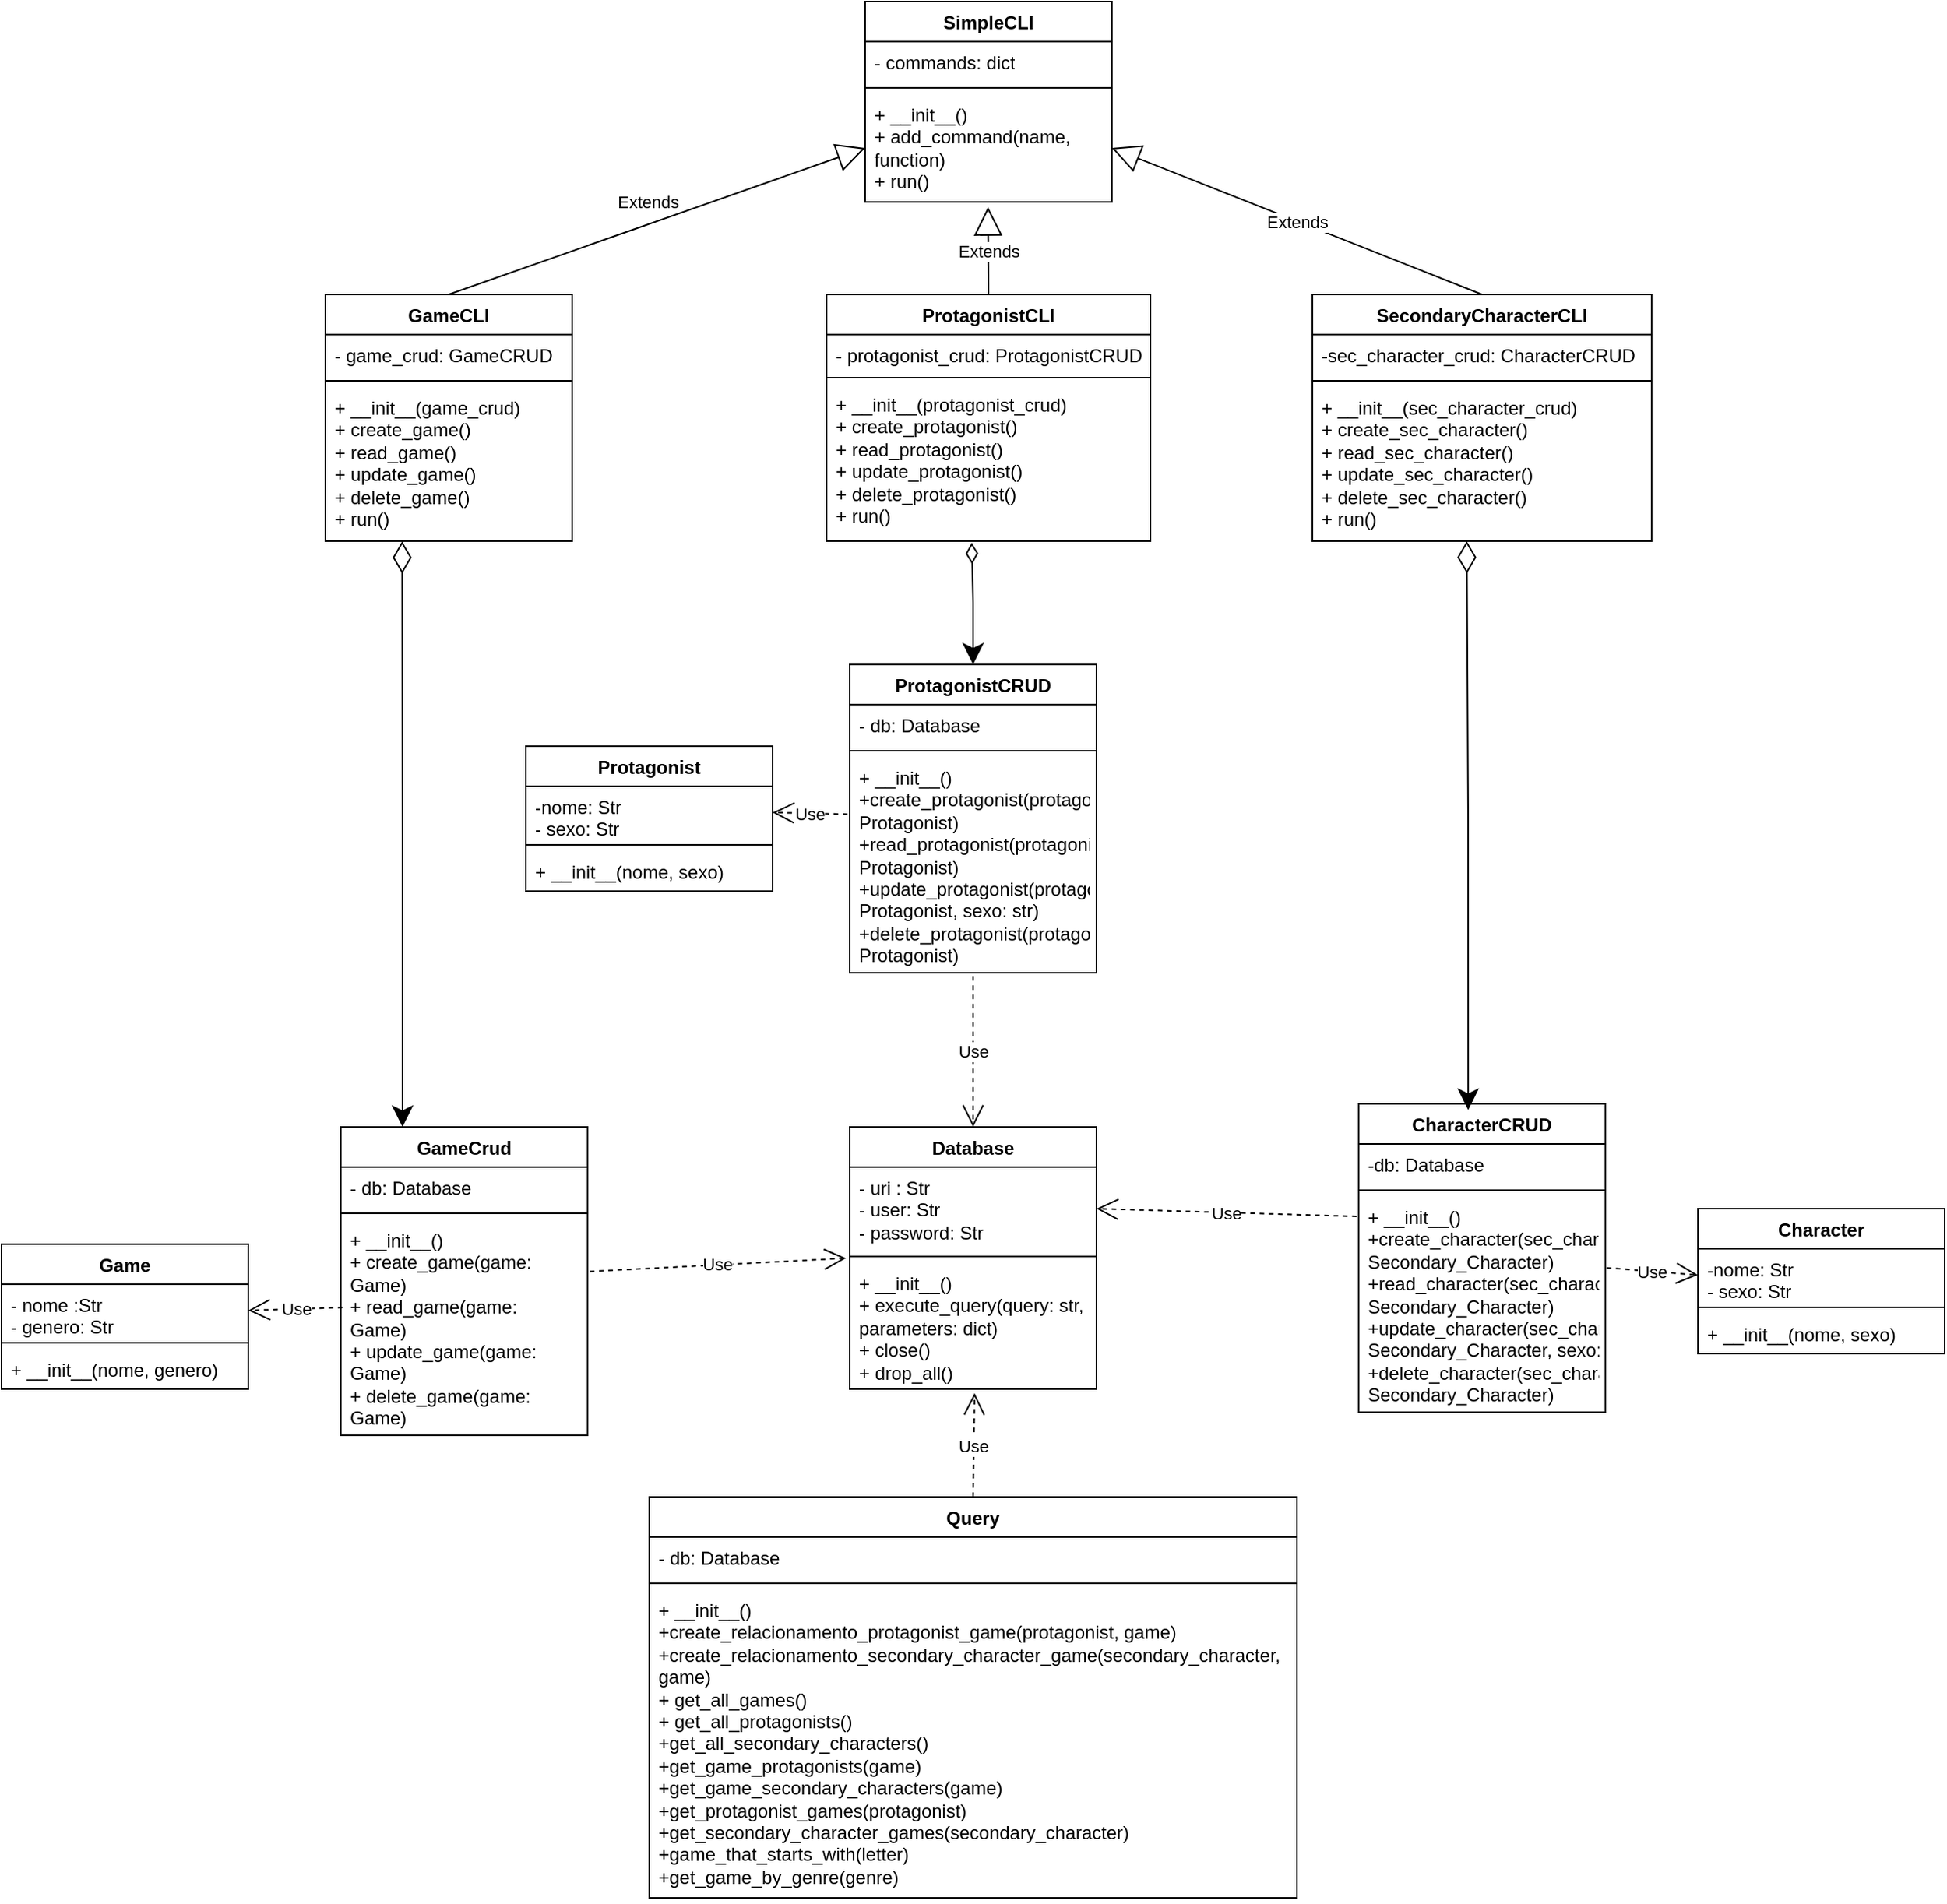 <mxfile version="24.8.6">
  <diagram name="Página-1" id="7ru8I4I3gozy9-f5SZ6r">
    <mxGraphModel dx="2905" dy="-1008" grid="1" gridSize="10" guides="1" tooltips="1" connect="1" arrows="1" fold="1" page="1" pageScale="1" pageWidth="900" pageHeight="1600" math="0" shadow="0">
      <root>
        <mxCell id="0" />
        <mxCell id="1" parent="0" />
        <mxCell id="GzHHHML8SFATWS9eI932-1" value="Database" style="swimlane;fontStyle=1;align=center;verticalAlign=top;childLayout=stackLayout;horizontal=1;startSize=26;horizontalStack=0;resizeParent=1;resizeParentMax=0;resizeLast=0;collapsible=1;marginBottom=0;whiteSpace=wrap;html=1;" vertex="1" parent="1">
          <mxGeometry x="-520" y="2400" width="160" height="170" as="geometry" />
        </mxCell>
        <mxCell id="GzHHHML8SFATWS9eI932-2" value="- uri : Str&lt;div&gt;- user: Str&lt;/div&gt;&lt;div&gt;- password: Str&lt;/div&gt;" style="text;strokeColor=none;fillColor=none;align=left;verticalAlign=top;spacingLeft=4;spacingRight=4;overflow=hidden;rotatable=0;points=[[0,0.5],[1,0.5]];portConstraint=eastwest;whiteSpace=wrap;html=1;" vertex="1" parent="GzHHHML8SFATWS9eI932-1">
          <mxGeometry y="26" width="160" height="54" as="geometry" />
        </mxCell>
        <mxCell id="GzHHHML8SFATWS9eI932-3" value="" style="line;strokeWidth=1;fillColor=none;align=left;verticalAlign=middle;spacingTop=-1;spacingLeft=3;spacingRight=3;rotatable=0;labelPosition=right;points=[];portConstraint=eastwest;strokeColor=inherit;" vertex="1" parent="GzHHHML8SFATWS9eI932-1">
          <mxGeometry y="80" width="160" height="8" as="geometry" />
        </mxCell>
        <mxCell id="GzHHHML8SFATWS9eI932-4" value="+&amp;nbsp;__init__()&lt;div&gt;+ execute_query(query: str, parameters: dict)&lt;/div&gt;&lt;div&gt;+ close()&lt;/div&gt;&lt;div&gt;+ drop_all()&lt;/div&gt;" style="text;strokeColor=none;fillColor=none;align=left;verticalAlign=top;spacingLeft=4;spacingRight=4;overflow=hidden;rotatable=0;points=[[0,0.5],[1,0.5]];portConstraint=eastwest;whiteSpace=wrap;html=1;" vertex="1" parent="GzHHHML8SFATWS9eI932-1">
          <mxGeometry y="88" width="160" height="82" as="geometry" />
        </mxCell>
        <mxCell id="GzHHHML8SFATWS9eI932-5" value="Query" style="swimlane;fontStyle=1;align=center;verticalAlign=top;childLayout=stackLayout;horizontal=1;startSize=26;horizontalStack=0;resizeParent=1;resizeParentMax=0;resizeLast=0;collapsible=1;marginBottom=0;whiteSpace=wrap;html=1;" vertex="1" parent="1">
          <mxGeometry x="-650" y="2640" width="420" height="260" as="geometry" />
        </mxCell>
        <mxCell id="GzHHHML8SFATWS9eI932-6" value="- db: Database" style="text;strokeColor=none;fillColor=none;align=left;verticalAlign=top;spacingLeft=4;spacingRight=4;overflow=hidden;rotatable=0;points=[[0,0.5],[1,0.5]];portConstraint=eastwest;whiteSpace=wrap;html=1;" vertex="1" parent="GzHHHML8SFATWS9eI932-5">
          <mxGeometry y="26" width="420" height="26" as="geometry" />
        </mxCell>
        <mxCell id="GzHHHML8SFATWS9eI932-7" value="" style="line;strokeWidth=1;fillColor=none;align=left;verticalAlign=middle;spacingTop=-1;spacingLeft=3;spacingRight=3;rotatable=0;labelPosition=right;points=[];portConstraint=eastwest;strokeColor=inherit;" vertex="1" parent="GzHHHML8SFATWS9eI932-5">
          <mxGeometry y="52" width="420" height="8" as="geometry" />
        </mxCell>
        <mxCell id="GzHHHML8SFATWS9eI932-8" value="&lt;div&gt;+ __init__()&amp;nbsp; &amp;nbsp;&amp;nbsp;&lt;/div&gt;&lt;div&gt;+create_relacionamento_protagonist_game(protagonist, game)&amp;nbsp;&lt;/div&gt;&lt;div&gt;+create_relacionamento_secondary_character_game(secondary_character, game)&amp;nbsp;&lt;/div&gt;&lt;div&gt;+ get_all_games()&amp;nbsp;&lt;/div&gt;&lt;div&gt;+ get_all_protagonists()&amp;nbsp;&lt;/div&gt;&lt;div&gt;+get_all_secondary_characters()&amp;nbsp;&lt;/div&gt;&lt;div&gt;+get_game_protagonists(game)&amp;nbsp;&lt;/div&gt;&lt;div&gt;+get_game_secondary_characters(game)&amp;nbsp;&lt;/div&gt;&lt;div&gt;+get_protagonist_games(protagonist)&amp;nbsp;&lt;/div&gt;&lt;div&gt;+get_secondary_character_games(secondary_character)&amp;nbsp;&lt;/div&gt;&lt;div&gt;+game_that_starts_with(letter)&amp;nbsp;&lt;/div&gt;&lt;div&gt;+get_game_by_genre(genre)&lt;/div&gt;" style="text;strokeColor=none;fillColor=none;align=left;verticalAlign=top;spacingLeft=4;spacingRight=4;overflow=hidden;rotatable=0;points=[[0,0.5],[1,0.5]];portConstraint=eastwest;whiteSpace=wrap;html=1;" vertex="1" parent="GzHHHML8SFATWS9eI932-5">
          <mxGeometry y="60" width="420" height="200" as="geometry" />
        </mxCell>
        <mxCell id="GzHHHML8SFATWS9eI932-9" value="Use" style="endArrow=open;endSize=12;dashed=1;html=1;rounded=0;entryX=0.506;entryY=1.032;entryDx=0;entryDy=0;entryPerimeter=0;exitX=0.5;exitY=0;exitDx=0;exitDy=0;" edge="1" parent="1" source="GzHHHML8SFATWS9eI932-5" target="GzHHHML8SFATWS9eI932-4">
          <mxGeometry width="160" relative="1" as="geometry">
            <mxPoint x="-480" y="2650" as="sourcePoint" />
            <mxPoint x="-320" y="2650" as="targetPoint" />
          </mxGeometry>
        </mxCell>
        <mxCell id="GzHHHML8SFATWS9eI932-64" style="edgeStyle=orthogonalEdgeStyle;rounded=0;orthogonalLoop=1;jettySize=auto;html=1;exitX=0.25;exitY=0;exitDx=0;exitDy=0;endArrow=diamondThin;endFill=0;strokeWidth=1;endSize=18;targetPerimeterSpacing=3;startArrow=classic;startFill=1;entryX=0.311;entryY=1.001;entryDx=0;entryDy=0;entryPerimeter=0;startSize=11;" edge="1" parent="1" source="GzHHHML8SFATWS9eI932-10" target="GzHHHML8SFATWS9eI932-48">
          <mxGeometry relative="1" as="geometry">
            <mxPoint x="-810.263" y="2030" as="targetPoint" />
          </mxGeometry>
        </mxCell>
        <mxCell id="GzHHHML8SFATWS9eI932-10" value="GameCrud" style="swimlane;fontStyle=1;align=center;verticalAlign=top;childLayout=stackLayout;horizontal=1;startSize=26;horizontalStack=0;resizeParent=1;resizeParentMax=0;resizeLast=0;collapsible=1;marginBottom=0;whiteSpace=wrap;html=1;" vertex="1" parent="1">
          <mxGeometry x="-850" y="2400" width="160" height="200" as="geometry" />
        </mxCell>
        <mxCell id="GzHHHML8SFATWS9eI932-11" value="- db: Database" style="text;strokeColor=none;fillColor=none;align=left;verticalAlign=top;spacingLeft=4;spacingRight=4;overflow=hidden;rotatable=0;points=[[0,0.5],[1,0.5]];portConstraint=eastwest;whiteSpace=wrap;html=1;" vertex="1" parent="GzHHHML8SFATWS9eI932-10">
          <mxGeometry y="26" width="160" height="26" as="geometry" />
        </mxCell>
        <mxCell id="GzHHHML8SFATWS9eI932-12" value="" style="line;strokeWidth=1;fillColor=none;align=left;verticalAlign=middle;spacingTop=-1;spacingLeft=3;spacingRight=3;rotatable=0;labelPosition=right;points=[];portConstraint=eastwest;strokeColor=inherit;" vertex="1" parent="GzHHHML8SFATWS9eI932-10">
          <mxGeometry y="52" width="160" height="8" as="geometry" />
        </mxCell>
        <mxCell id="GzHHHML8SFATWS9eI932-13" value="&lt;div&gt;+ __init__()&amp;nbsp;&lt;/div&gt;&lt;div&gt;+ create_game(game: Game)&lt;/div&gt;&lt;div&gt;+ read_game(game: Game)&amp;nbsp;&lt;/div&gt;&lt;div&gt;+ update_game(game: Game)&amp;nbsp;&lt;/div&gt;&lt;div&gt;+ delete_game(game: Game)&lt;/div&gt;" style="text;strokeColor=none;fillColor=none;align=left;verticalAlign=top;spacingLeft=4;spacingRight=4;overflow=hidden;rotatable=0;points=[[0,0.5],[1,0.5]];portConstraint=eastwest;whiteSpace=wrap;html=1;" vertex="1" parent="GzHHHML8SFATWS9eI932-10">
          <mxGeometry y="60" width="160" height="140" as="geometry" />
        </mxCell>
        <mxCell id="GzHHHML8SFATWS9eI932-14" value="Game" style="swimlane;fontStyle=1;align=center;verticalAlign=top;childLayout=stackLayout;horizontal=1;startSize=26;horizontalStack=0;resizeParent=1;resizeParentMax=0;resizeLast=0;collapsible=1;marginBottom=0;whiteSpace=wrap;html=1;" vertex="1" parent="1">
          <mxGeometry x="-1070" y="2476" width="160" height="94" as="geometry" />
        </mxCell>
        <mxCell id="GzHHHML8SFATWS9eI932-15" value="- nome :Str&lt;div&gt;- genero: Str&lt;/div&gt;" style="text;strokeColor=none;fillColor=none;align=left;verticalAlign=top;spacingLeft=4;spacingRight=4;overflow=hidden;rotatable=0;points=[[0,0.5],[1,0.5]];portConstraint=eastwest;whiteSpace=wrap;html=1;" vertex="1" parent="GzHHHML8SFATWS9eI932-14">
          <mxGeometry y="26" width="160" height="34" as="geometry" />
        </mxCell>
        <mxCell id="GzHHHML8SFATWS9eI932-16" value="" style="line;strokeWidth=1;fillColor=none;align=left;verticalAlign=middle;spacingTop=-1;spacingLeft=3;spacingRight=3;rotatable=0;labelPosition=right;points=[];portConstraint=eastwest;strokeColor=inherit;" vertex="1" parent="GzHHHML8SFATWS9eI932-14">
          <mxGeometry y="60" width="160" height="8" as="geometry" />
        </mxCell>
        <mxCell id="GzHHHML8SFATWS9eI932-17" value="+ __init__(nome, genero)" style="text;strokeColor=none;fillColor=none;align=left;verticalAlign=top;spacingLeft=4;spacingRight=4;overflow=hidden;rotatable=0;points=[[0,0.5],[1,0.5]];portConstraint=eastwest;whiteSpace=wrap;html=1;" vertex="1" parent="GzHHHML8SFATWS9eI932-14">
          <mxGeometry y="68" width="160" height="26" as="geometry" />
        </mxCell>
        <mxCell id="GzHHHML8SFATWS9eI932-68" style="edgeStyle=orthogonalEdgeStyle;rounded=0;orthogonalLoop=1;jettySize=auto;html=1;exitX=0.5;exitY=0;exitDx=0;exitDy=0;" edge="1" parent="1" source="GzHHHML8SFATWS9eI932-19">
          <mxGeometry relative="1" as="geometry">
            <mxPoint x="-439.737" y="2099.579" as="targetPoint" />
          </mxGeometry>
        </mxCell>
        <mxCell id="GzHHHML8SFATWS9eI932-19" value="ProtagonistCRUD" style="swimlane;fontStyle=1;align=center;verticalAlign=top;childLayout=stackLayout;horizontal=1;startSize=26;horizontalStack=0;resizeParent=1;resizeParentMax=0;resizeLast=0;collapsible=1;marginBottom=0;whiteSpace=wrap;html=1;" vertex="1" parent="1">
          <mxGeometry x="-520" y="2100" width="160" height="200" as="geometry" />
        </mxCell>
        <mxCell id="GzHHHML8SFATWS9eI932-20" value="- db: Database" style="text;strokeColor=none;fillColor=none;align=left;verticalAlign=top;spacingLeft=4;spacingRight=4;overflow=hidden;rotatable=0;points=[[0,0.5],[1,0.5]];portConstraint=eastwest;whiteSpace=wrap;html=1;" vertex="1" parent="GzHHHML8SFATWS9eI932-19">
          <mxGeometry y="26" width="160" height="26" as="geometry" />
        </mxCell>
        <mxCell id="GzHHHML8SFATWS9eI932-21" value="" style="line;strokeWidth=1;fillColor=none;align=left;verticalAlign=middle;spacingTop=-1;spacingLeft=3;spacingRight=3;rotatable=0;labelPosition=right;points=[];portConstraint=eastwest;strokeColor=inherit;" vertex="1" parent="GzHHHML8SFATWS9eI932-19">
          <mxGeometry y="52" width="160" height="8" as="geometry" />
        </mxCell>
        <mxCell id="GzHHHML8SFATWS9eI932-22" value="&lt;div&gt;+ __init__()&lt;/div&gt;&lt;div&gt;+create_protagonist(protagonist: Protagonist)&amp;nbsp;&lt;/div&gt;&lt;div&gt;+read_protagonist(protagonist: Protagonist)&amp;nbsp;&lt;/div&gt;&lt;div&gt;+update_protagonist(protagonist: Protagonist, sexo: str)&amp;nbsp;&lt;/div&gt;&lt;div&gt;+delete_protagonist(protagonist: Protagonist)&lt;/div&gt;" style="text;strokeColor=none;fillColor=none;align=left;verticalAlign=top;spacingLeft=4;spacingRight=4;overflow=hidden;rotatable=0;points=[[0,0.5],[1,0.5]];portConstraint=eastwest;whiteSpace=wrap;html=1;" vertex="1" parent="GzHHHML8SFATWS9eI932-19">
          <mxGeometry y="60" width="160" height="140" as="geometry" />
        </mxCell>
        <mxCell id="GzHHHML8SFATWS9eI932-23" value="CharacterCRUD" style="swimlane;fontStyle=1;align=center;verticalAlign=top;childLayout=stackLayout;horizontal=1;startSize=26;horizontalStack=0;resizeParent=1;resizeParentMax=0;resizeLast=0;collapsible=1;marginBottom=0;whiteSpace=wrap;html=1;" vertex="1" parent="1">
          <mxGeometry x="-190" y="2385" width="160" height="200" as="geometry" />
        </mxCell>
        <mxCell id="GzHHHML8SFATWS9eI932-24" value="-db: Database" style="text;strokeColor=none;fillColor=none;align=left;verticalAlign=top;spacingLeft=4;spacingRight=4;overflow=hidden;rotatable=0;points=[[0,0.5],[1,0.5]];portConstraint=eastwest;whiteSpace=wrap;html=1;" vertex="1" parent="GzHHHML8SFATWS9eI932-23">
          <mxGeometry y="26" width="160" height="26" as="geometry" />
        </mxCell>
        <mxCell id="GzHHHML8SFATWS9eI932-25" value="" style="line;strokeWidth=1;fillColor=none;align=left;verticalAlign=middle;spacingTop=-1;spacingLeft=3;spacingRight=3;rotatable=0;labelPosition=right;points=[];portConstraint=eastwest;strokeColor=inherit;" vertex="1" parent="GzHHHML8SFATWS9eI932-23">
          <mxGeometry y="52" width="160" height="8" as="geometry" />
        </mxCell>
        <mxCell id="GzHHHML8SFATWS9eI932-26" value="&lt;div&gt;+ __init__()&lt;/div&gt;&lt;div&gt;+create_character(sec_character: Secondary_Character)&amp;nbsp;&lt;/div&gt;&lt;div&gt;+read_character(sec_character: Secondary_Character)&amp;nbsp;&lt;/div&gt;&lt;div&gt;+update_character(sec_character: Secondary_Character, sexo: str)&amp;nbsp;&lt;/div&gt;&lt;div&gt;+delete_character(sec_character: Secondary_Character)&lt;/div&gt;" style="text;strokeColor=none;fillColor=none;align=left;verticalAlign=top;spacingLeft=4;spacingRight=4;overflow=hidden;rotatable=0;points=[[0,0.5],[1,0.5]];portConstraint=eastwest;whiteSpace=wrap;html=1;" vertex="1" parent="GzHHHML8SFATWS9eI932-23">
          <mxGeometry y="60" width="160" height="140" as="geometry" />
        </mxCell>
        <mxCell id="GzHHHML8SFATWS9eI932-27" value="Protagonist" style="swimlane;fontStyle=1;align=center;verticalAlign=top;childLayout=stackLayout;horizontal=1;startSize=26;horizontalStack=0;resizeParent=1;resizeParentMax=0;resizeLast=0;collapsible=1;marginBottom=0;whiteSpace=wrap;html=1;" vertex="1" parent="1">
          <mxGeometry x="-730" y="2153" width="160" height="94" as="geometry" />
        </mxCell>
        <mxCell id="GzHHHML8SFATWS9eI932-28" value="-nome: Str&lt;div&gt;- sexo: Str&lt;/div&gt;" style="text;strokeColor=none;fillColor=none;align=left;verticalAlign=top;spacingLeft=4;spacingRight=4;overflow=hidden;rotatable=0;points=[[0,0.5],[1,0.5]];portConstraint=eastwest;whiteSpace=wrap;html=1;" vertex="1" parent="GzHHHML8SFATWS9eI932-27">
          <mxGeometry y="26" width="160" height="34" as="geometry" />
        </mxCell>
        <mxCell id="GzHHHML8SFATWS9eI932-29" value="" style="line;strokeWidth=1;fillColor=none;align=left;verticalAlign=middle;spacingTop=-1;spacingLeft=3;spacingRight=3;rotatable=0;labelPosition=right;points=[];portConstraint=eastwest;strokeColor=inherit;" vertex="1" parent="GzHHHML8SFATWS9eI932-27">
          <mxGeometry y="60" width="160" height="8" as="geometry" />
        </mxCell>
        <mxCell id="GzHHHML8SFATWS9eI932-30" value="+ __init__(nome, sexo)" style="text;strokeColor=none;fillColor=none;align=left;verticalAlign=top;spacingLeft=4;spacingRight=4;overflow=hidden;rotatable=0;points=[[0,0.5],[1,0.5]];portConstraint=eastwest;whiteSpace=wrap;html=1;" vertex="1" parent="GzHHHML8SFATWS9eI932-27">
          <mxGeometry y="68" width="160" height="26" as="geometry" />
        </mxCell>
        <mxCell id="GzHHHML8SFATWS9eI932-31" value="Character" style="swimlane;fontStyle=1;align=center;verticalAlign=top;childLayout=stackLayout;horizontal=1;startSize=26;horizontalStack=0;resizeParent=1;resizeParentMax=0;resizeLast=0;collapsible=1;marginBottom=0;whiteSpace=wrap;html=1;" vertex="1" parent="1">
          <mxGeometry x="30" y="2453" width="160" height="94" as="geometry" />
        </mxCell>
        <mxCell id="GzHHHML8SFATWS9eI932-32" value="-nome: Str&lt;div&gt;- sexo: Str&lt;/div&gt;" style="text;strokeColor=none;fillColor=none;align=left;verticalAlign=top;spacingLeft=4;spacingRight=4;overflow=hidden;rotatable=0;points=[[0,0.5],[1,0.5]];portConstraint=eastwest;whiteSpace=wrap;html=1;" vertex="1" parent="GzHHHML8SFATWS9eI932-31">
          <mxGeometry y="26" width="160" height="34" as="geometry" />
        </mxCell>
        <mxCell id="GzHHHML8SFATWS9eI932-33" value="" style="line;strokeWidth=1;fillColor=none;align=left;verticalAlign=middle;spacingTop=-1;spacingLeft=3;spacingRight=3;rotatable=0;labelPosition=right;points=[];portConstraint=eastwest;strokeColor=inherit;" vertex="1" parent="GzHHHML8SFATWS9eI932-31">
          <mxGeometry y="60" width="160" height="8" as="geometry" />
        </mxCell>
        <mxCell id="GzHHHML8SFATWS9eI932-34" value="+ __init__(nome, sexo)" style="text;strokeColor=none;fillColor=none;align=left;verticalAlign=top;spacingLeft=4;spacingRight=4;overflow=hidden;rotatable=0;points=[[0,0.5],[1,0.5]];portConstraint=eastwest;whiteSpace=wrap;html=1;" vertex="1" parent="GzHHHML8SFATWS9eI932-31">
          <mxGeometry y="68" width="160" height="26" as="geometry" />
        </mxCell>
        <mxCell id="GzHHHML8SFATWS9eI932-35" value="Use" style="endArrow=open;endSize=12;dashed=1;html=1;rounded=0;entryX=-0.015;entryY=-0.035;entryDx=0;entryDy=0;entryPerimeter=0;exitX=1.009;exitY=0.241;exitDx=0;exitDy=0;exitPerimeter=0;" edge="1" parent="1" source="GzHHHML8SFATWS9eI932-13" target="GzHHHML8SFATWS9eI932-4">
          <mxGeometry width="160" relative="1" as="geometry">
            <mxPoint x="-430" y="2810" as="sourcePoint" />
            <mxPoint x="-270" y="2810" as="targetPoint" />
          </mxGeometry>
        </mxCell>
        <mxCell id="GzHHHML8SFATWS9eI932-36" value="Use" style="endArrow=open;endSize=12;dashed=1;html=1;rounded=0;entryX=0.5;entryY=0;entryDx=0;entryDy=0;exitX=0.5;exitY=1.015;exitDx=0;exitDy=0;exitPerimeter=0;" edge="1" parent="1" source="GzHHHML8SFATWS9eI932-22" target="GzHHHML8SFATWS9eI932-1">
          <mxGeometry width="160" relative="1" as="geometry">
            <mxPoint x="-430" y="2810" as="sourcePoint" />
            <mxPoint x="-270" y="2810" as="targetPoint" />
          </mxGeometry>
        </mxCell>
        <mxCell id="GzHHHML8SFATWS9eI932-37" value="Use" style="endArrow=open;endSize=12;dashed=1;html=1;rounded=0;entryX=1;entryY=0.5;entryDx=0;entryDy=0;exitX=-0.008;exitY=0.093;exitDx=0;exitDy=0;exitPerimeter=0;" edge="1" parent="1" source="GzHHHML8SFATWS9eI932-26" target="GzHHHML8SFATWS9eI932-2">
          <mxGeometry width="160" relative="1" as="geometry">
            <mxPoint x="-430" y="2810" as="sourcePoint" />
            <mxPoint x="-270" y="2810" as="targetPoint" />
          </mxGeometry>
        </mxCell>
        <mxCell id="GzHHHML8SFATWS9eI932-38" value="Use" style="endArrow=open;endSize=12;dashed=1;html=1;rounded=0;entryX=1;entryY=0.5;entryDx=0;entryDy=0;exitX=-0.009;exitY=0.265;exitDx=0;exitDy=0;exitPerimeter=0;" edge="1" parent="1" source="GzHHHML8SFATWS9eI932-22" target="GzHHHML8SFATWS9eI932-28">
          <mxGeometry width="160" relative="1" as="geometry">
            <mxPoint x="-430" y="2360" as="sourcePoint" />
            <mxPoint x="-270" y="2360" as="targetPoint" />
          </mxGeometry>
        </mxCell>
        <mxCell id="GzHHHML8SFATWS9eI932-39" value="Use" style="endArrow=open;endSize=12;dashed=1;html=1;rounded=0;entryX=1;entryY=0.5;entryDx=0;entryDy=0;exitX=0.007;exitY=0.408;exitDx=0;exitDy=0;exitPerimeter=0;" edge="1" parent="1" source="GzHHHML8SFATWS9eI932-13" target="GzHHHML8SFATWS9eI932-15">
          <mxGeometry width="160" relative="1" as="geometry">
            <mxPoint x="-430" y="2360" as="sourcePoint" />
            <mxPoint x="-270" y="2360" as="targetPoint" />
          </mxGeometry>
        </mxCell>
        <mxCell id="GzHHHML8SFATWS9eI932-40" value="Use" style="endArrow=open;endSize=12;dashed=1;html=1;rounded=0;entryX=0;entryY=0.5;entryDx=0;entryDy=0;exitX=1.005;exitY=0.331;exitDx=0;exitDy=0;exitPerimeter=0;" edge="1" parent="1" source="GzHHHML8SFATWS9eI932-26" target="GzHHHML8SFATWS9eI932-32">
          <mxGeometry width="160" relative="1" as="geometry">
            <mxPoint x="-430" y="2360" as="sourcePoint" />
            <mxPoint x="-270" y="2360" as="targetPoint" />
          </mxGeometry>
        </mxCell>
        <mxCell id="GzHHHML8SFATWS9eI932-41" value="SimpleCLI" style="swimlane;fontStyle=1;align=center;verticalAlign=top;childLayout=stackLayout;horizontal=1;startSize=26;horizontalStack=0;resizeParent=1;resizeParentMax=0;resizeLast=0;collapsible=1;marginBottom=0;whiteSpace=wrap;html=1;" vertex="1" parent="1">
          <mxGeometry x="-510" y="1670" width="160" height="130" as="geometry" />
        </mxCell>
        <mxCell id="GzHHHML8SFATWS9eI932-42" value="- commands: dict" style="text;strokeColor=none;fillColor=none;align=left;verticalAlign=top;spacingLeft=4;spacingRight=4;overflow=hidden;rotatable=0;points=[[0,0.5],[1,0.5]];portConstraint=eastwest;whiteSpace=wrap;html=1;" vertex="1" parent="GzHHHML8SFATWS9eI932-41">
          <mxGeometry y="26" width="160" height="26" as="geometry" />
        </mxCell>
        <mxCell id="GzHHHML8SFATWS9eI932-43" value="" style="line;strokeWidth=1;fillColor=none;align=left;verticalAlign=middle;spacingTop=-1;spacingLeft=3;spacingRight=3;rotatable=0;labelPosition=right;points=[];portConstraint=eastwest;strokeColor=inherit;" vertex="1" parent="GzHHHML8SFATWS9eI932-41">
          <mxGeometry y="52" width="160" height="8" as="geometry" />
        </mxCell>
        <mxCell id="GzHHHML8SFATWS9eI932-44" value="&lt;div&gt;+ __init__()&lt;/div&gt;&lt;div&gt;+ add_command(name, function)&lt;/div&gt;&lt;div&gt;+ run()&amp;nbsp;&lt;/div&gt;" style="text;strokeColor=none;fillColor=none;align=left;verticalAlign=top;spacingLeft=4;spacingRight=4;overflow=hidden;rotatable=0;points=[[0,0.5],[1,0.5]];portConstraint=eastwest;whiteSpace=wrap;html=1;" vertex="1" parent="GzHHHML8SFATWS9eI932-41">
          <mxGeometry y="60" width="160" height="70" as="geometry" />
        </mxCell>
        <mxCell id="GzHHHML8SFATWS9eI932-45" value="GameCLI" style="swimlane;fontStyle=1;align=center;verticalAlign=top;childLayout=stackLayout;horizontal=1;startSize=26;horizontalStack=0;resizeParent=1;resizeParentMax=0;resizeLast=0;collapsible=1;marginBottom=0;whiteSpace=wrap;html=1;" vertex="1" parent="1">
          <mxGeometry x="-860" y="1860" width="160" height="160" as="geometry" />
        </mxCell>
        <mxCell id="GzHHHML8SFATWS9eI932-46" value="- game_crud: GameCRUD" style="text;strokeColor=none;fillColor=none;align=left;verticalAlign=top;spacingLeft=4;spacingRight=4;overflow=hidden;rotatable=0;points=[[0,0.5],[1,0.5]];portConstraint=eastwest;whiteSpace=wrap;html=1;" vertex="1" parent="GzHHHML8SFATWS9eI932-45">
          <mxGeometry y="26" width="160" height="26" as="geometry" />
        </mxCell>
        <mxCell id="GzHHHML8SFATWS9eI932-47" value="" style="line;strokeWidth=1;fillColor=none;align=left;verticalAlign=middle;spacingTop=-1;spacingLeft=3;spacingRight=3;rotatable=0;labelPosition=right;points=[];portConstraint=eastwest;strokeColor=inherit;" vertex="1" parent="GzHHHML8SFATWS9eI932-45">
          <mxGeometry y="52" width="160" height="8" as="geometry" />
        </mxCell>
        <mxCell id="GzHHHML8SFATWS9eI932-48" value="&lt;div&gt;+ __init__(game_crud)&amp;nbsp;&lt;/div&gt;&lt;div&gt;+ create_game()&amp;nbsp;&lt;/div&gt;&lt;div&gt;+ read_game()&amp;nbsp; &amp;nbsp;&lt;/div&gt;&lt;div&gt;+ update_game()&amp;nbsp;&lt;/div&gt;&lt;div&gt;+ delete_game()&amp;nbsp;&lt;/div&gt;&lt;div&gt;+ run()&amp;nbsp;&lt;/div&gt;" style="text;strokeColor=none;fillColor=none;align=left;verticalAlign=top;spacingLeft=4;spacingRight=4;overflow=hidden;rotatable=0;points=[[0,0.5],[1,0.5]];portConstraint=eastwest;whiteSpace=wrap;html=1;" vertex="1" parent="GzHHHML8SFATWS9eI932-45">
          <mxGeometry y="60" width="160" height="100" as="geometry" />
        </mxCell>
        <mxCell id="GzHHHML8SFATWS9eI932-49" value="ProtagonistCLI" style="swimlane;fontStyle=1;align=center;verticalAlign=top;childLayout=stackLayout;horizontal=1;startSize=26;horizontalStack=0;resizeParent=1;resizeParentMax=0;resizeLast=0;collapsible=1;marginBottom=0;whiteSpace=wrap;html=1;" vertex="1" parent="1">
          <mxGeometry x="-535" y="1860" width="210" height="160" as="geometry" />
        </mxCell>
        <mxCell id="GzHHHML8SFATWS9eI932-50" value="- protagonist_crud: ProtagonistCRUD" style="text;strokeColor=none;fillColor=none;align=left;verticalAlign=top;spacingLeft=4;spacingRight=4;overflow=hidden;rotatable=0;points=[[0,0.5],[1,0.5]];portConstraint=eastwest;whiteSpace=wrap;html=1;" vertex="1" parent="GzHHHML8SFATWS9eI932-49">
          <mxGeometry y="26" width="210" height="24" as="geometry" />
        </mxCell>
        <mxCell id="GzHHHML8SFATWS9eI932-51" value="" style="line;strokeWidth=1;fillColor=none;align=left;verticalAlign=middle;spacingTop=-1;spacingLeft=3;spacingRight=3;rotatable=0;labelPosition=right;points=[];portConstraint=eastwest;strokeColor=inherit;" vertex="1" parent="GzHHHML8SFATWS9eI932-49">
          <mxGeometry y="50" width="210" height="8" as="geometry" />
        </mxCell>
        <mxCell id="GzHHHML8SFATWS9eI932-52" value="&lt;div&gt;+ __init__(protagonist_crud)&lt;/div&gt;&lt;div&gt;+ create_protagonist()&amp;nbsp;&lt;/div&gt;&lt;div&gt;+ read_protagonist()&amp;nbsp;&lt;/div&gt;&lt;div&gt;+ update_protagonist()&amp;nbsp;&lt;/div&gt;&lt;div&gt;+ delete_protagonist()&amp;nbsp;&lt;/div&gt;&lt;div&gt;+ run()&lt;/div&gt;" style="text;strokeColor=none;fillColor=none;align=left;verticalAlign=top;spacingLeft=4;spacingRight=4;overflow=hidden;rotatable=0;points=[[0,0.5],[1,0.5]];portConstraint=eastwest;whiteSpace=wrap;html=1;" vertex="1" parent="GzHHHML8SFATWS9eI932-49">
          <mxGeometry y="58" width="210" height="102" as="geometry" />
        </mxCell>
        <mxCell id="GzHHHML8SFATWS9eI932-53" value="SecondaryCharacterCLI" style="swimlane;fontStyle=1;align=center;verticalAlign=top;childLayout=stackLayout;horizontal=1;startSize=26;horizontalStack=0;resizeParent=1;resizeParentMax=0;resizeLast=0;collapsible=1;marginBottom=0;whiteSpace=wrap;html=1;" vertex="1" parent="1">
          <mxGeometry x="-220" y="1860" width="220" height="160" as="geometry" />
        </mxCell>
        <mxCell id="GzHHHML8SFATWS9eI932-54" value="-sec_character_crud: CharacterCRUD" style="text;strokeColor=none;fillColor=none;align=left;verticalAlign=top;spacingLeft=4;spacingRight=4;overflow=hidden;rotatable=0;points=[[0,0.5],[1,0.5]];portConstraint=eastwest;whiteSpace=wrap;html=1;" vertex="1" parent="GzHHHML8SFATWS9eI932-53">
          <mxGeometry y="26" width="220" height="26" as="geometry" />
        </mxCell>
        <mxCell id="GzHHHML8SFATWS9eI932-55" value="" style="line;strokeWidth=1;fillColor=none;align=left;verticalAlign=middle;spacingTop=-1;spacingLeft=3;spacingRight=3;rotatable=0;labelPosition=right;points=[];portConstraint=eastwest;strokeColor=inherit;" vertex="1" parent="GzHHHML8SFATWS9eI932-53">
          <mxGeometry y="52" width="220" height="8" as="geometry" />
        </mxCell>
        <mxCell id="GzHHHML8SFATWS9eI932-56" value="&lt;div&gt;+ __init__(sec_character_crud)&lt;/div&gt;&lt;div&gt;+ create_sec_character()&amp;nbsp;&lt;/div&gt;&lt;div&gt;+ read_sec_character()&amp;nbsp;&lt;/div&gt;&lt;div&gt;+ update_sec_character()&amp;nbsp;&lt;/div&gt;&lt;div&gt;+ delete_sec_character()&amp;nbsp;&lt;/div&gt;&lt;div&gt;+ run()&amp;nbsp;&lt;/div&gt;" style="text;strokeColor=none;fillColor=none;align=left;verticalAlign=top;spacingLeft=4;spacingRight=4;overflow=hidden;rotatable=0;points=[[0,0.5],[1,0.5]];portConstraint=eastwest;whiteSpace=wrap;html=1;" vertex="1" parent="GzHHHML8SFATWS9eI932-53">
          <mxGeometry y="60" width="220" height="100" as="geometry" />
        </mxCell>
        <mxCell id="GzHHHML8SFATWS9eI932-57" value="Extends" style="endArrow=block;endSize=16;endFill=0;html=1;rounded=0;entryX=0.498;entryY=1.047;entryDx=0;entryDy=0;entryPerimeter=0;exitX=0.5;exitY=0;exitDx=0;exitDy=0;" edge="1" parent="1" source="GzHHHML8SFATWS9eI932-49" target="GzHHHML8SFATWS9eI932-44">
          <mxGeometry width="160" relative="1" as="geometry">
            <mxPoint x="-880" y="2080" as="sourcePoint" />
            <mxPoint x="-720" y="2080" as="targetPoint" />
          </mxGeometry>
        </mxCell>
        <mxCell id="GzHHHML8SFATWS9eI932-60" value="Extends" style="endArrow=block;endSize=16;endFill=0;html=1;rounded=0;entryX=0;entryY=0.5;entryDx=0;entryDy=0;exitX=0.5;exitY=0;exitDx=0;exitDy=0;" edge="1" parent="1" source="GzHHHML8SFATWS9eI932-45" target="GzHHHML8SFATWS9eI932-44">
          <mxGeometry x="-0.004" y="13" width="160" relative="1" as="geometry">
            <mxPoint x="-770" y="1765" as="sourcePoint" />
            <mxPoint x="-720" y="2080" as="targetPoint" />
            <mxPoint x="-1" as="offset" />
          </mxGeometry>
        </mxCell>
        <mxCell id="GzHHHML8SFATWS9eI932-65" value="Extends" style="endArrow=block;endSize=16;endFill=0;html=1;rounded=0;exitX=0.5;exitY=0;exitDx=0;exitDy=0;entryX=1;entryY=0.5;entryDx=0;entryDy=0;" edge="1" parent="1" source="GzHHHML8SFATWS9eI932-53" target="GzHHHML8SFATWS9eI932-44">
          <mxGeometry width="160" relative="1" as="geometry">
            <mxPoint x="-370" y="1980" as="sourcePoint" />
            <mxPoint x="-210" y="1980" as="targetPoint" />
          </mxGeometry>
        </mxCell>
        <mxCell id="GzHHHML8SFATWS9eI932-66" style="edgeStyle=orthogonalEdgeStyle;rounded=0;orthogonalLoop=1;jettySize=auto;html=1;exitX=0.444;exitY=0.02;exitDx=0;exitDy=0;endArrow=diamondThin;endFill=0;strokeWidth=1;endSize=18;targetPerimeterSpacing=3;startArrow=classic;startFill=1;startSize=11;exitPerimeter=0;entryX=0.455;entryY=1;entryDx=0;entryDy=0;entryPerimeter=0;" edge="1" parent="1" source="GzHHHML8SFATWS9eI932-23" target="GzHHHML8SFATWS9eI932-56">
          <mxGeometry relative="1" as="geometry">
            <mxPoint x="-120" y="2030" as="targetPoint" />
            <mxPoint x="-120" y="2170" as="sourcePoint" />
          </mxGeometry>
        </mxCell>
        <mxCell id="GzHHHML8SFATWS9eI932-69" style="edgeStyle=orthogonalEdgeStyle;rounded=0;orthogonalLoop=1;jettySize=auto;html=1;exitX=0.5;exitY=0;exitDx=0;exitDy=0;entryX=0.448;entryY=1.01;entryDx=0;entryDy=0;entryPerimeter=0;startArrow=classic;startFill=1;endArrow=diamondThin;endFill=0;endSize=11;startSize=11;" edge="1" parent="1" source="GzHHHML8SFATWS9eI932-19" target="GzHHHML8SFATWS9eI932-52">
          <mxGeometry relative="1" as="geometry" />
        </mxCell>
      </root>
    </mxGraphModel>
  </diagram>
</mxfile>
